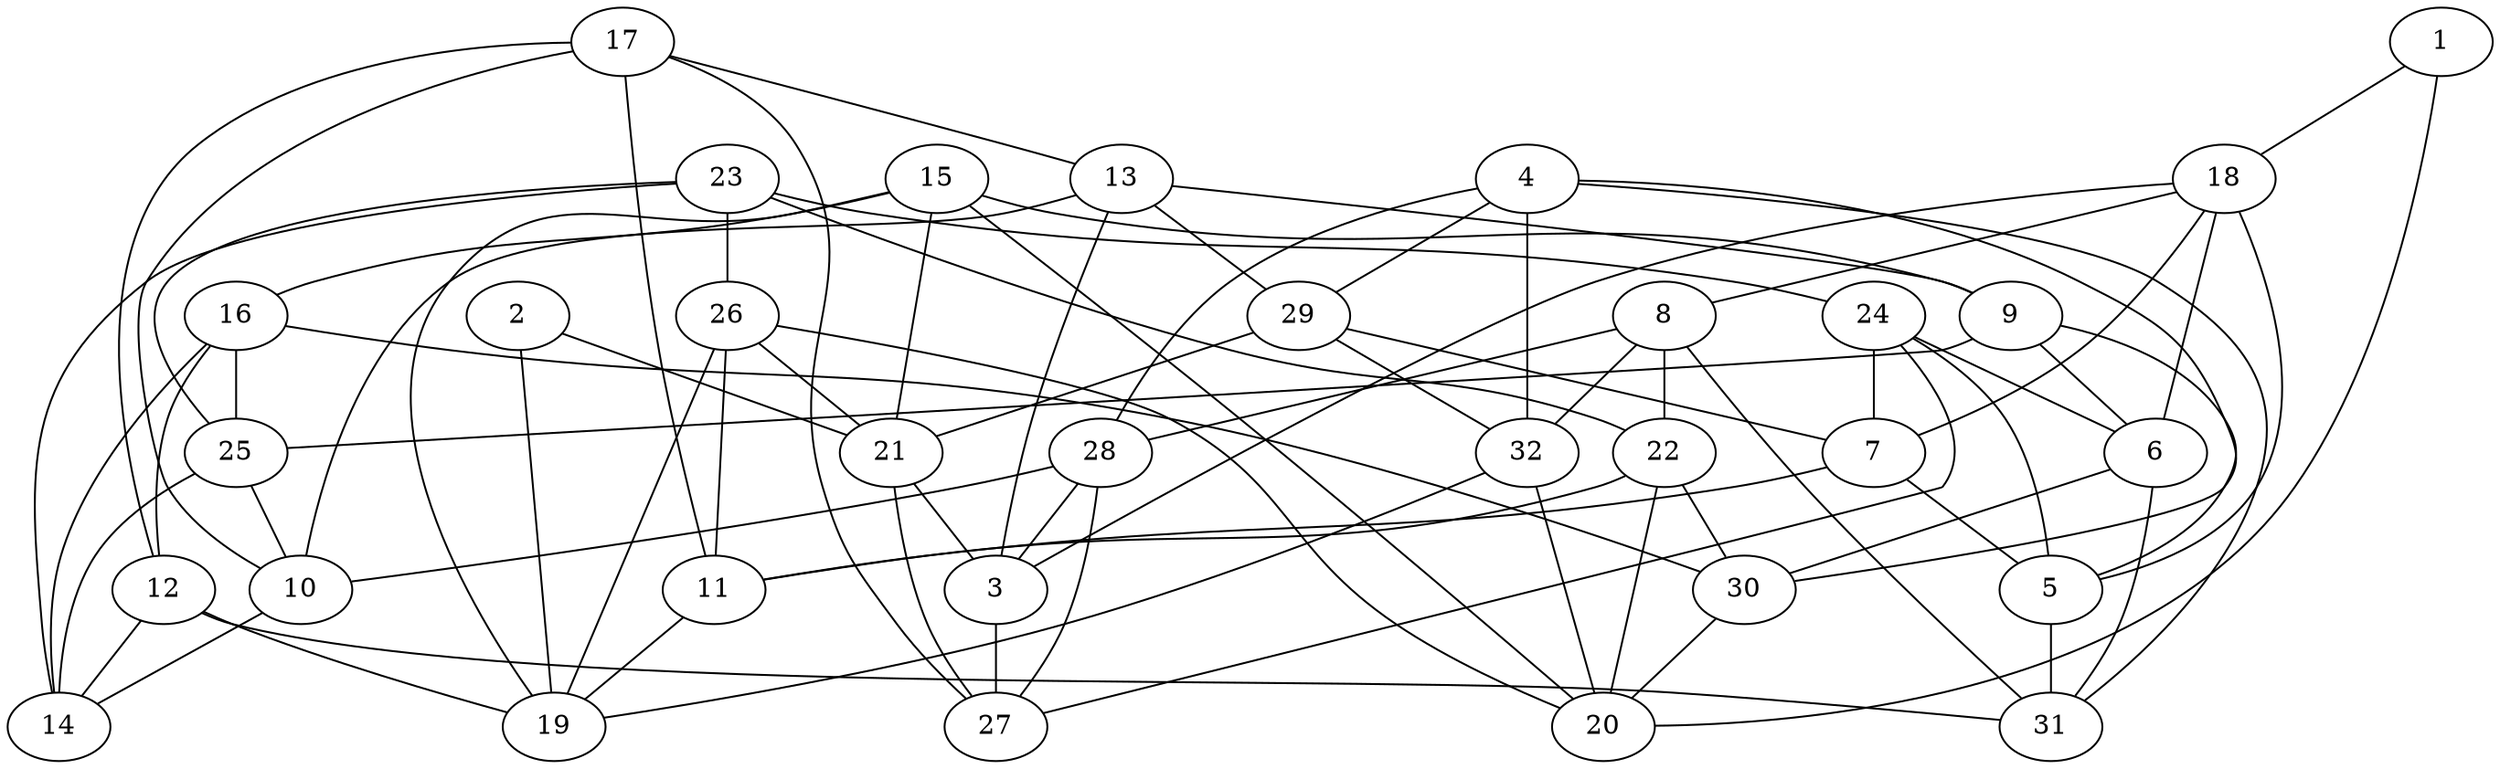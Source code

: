graph G {
18 -- 3;
18 -- 5;
18 -- 6;
18 -- 7;
18 -- 8;
4 -- 32;
4 -- 31;
4 -- 30;
4 -- 29;
4 -- 28;
17 -- 27;
17 -- 10;
17 -- 11;
17 -- 12;
17 -- 13;
23 -- 24;
23 -- 26;
23 -- 25;
23 -- 22;
23 -- 14;
15 -- 16;
15 -- 9;
15 -- 19;
15 -- 20;
15 -- 21;
26 -- 11;
26 -- 19;
26 -- 20;
26 -- 21;
24 -- 5;
24 -- 6;
24 -- 7;
24 -- 27;
8 -- 31;
8 -- 32;
8 -- 28;
8 -- 22;
16 -- 14;
16 -- 12;
16 -- 25;
16 -- 30;
13 -- 9;
13 -- 29;
13 -- 3;
13 -- 10;
28 -- 27;
28 -- 3;
28 -- 10;
29 -- 7;
29 -- 21;
29 -- 32;
22 -- 20;
22 -- 11;
22 -- 30;
9 -- 6;
9 -- 25;
9 -- 5;
12 -- 19;
12 -- 31;
12 -- 14;
25 -- 10;
25 -- 14;
21 -- 27;
21 -- 3;
7 -- 5;
7 -- 11;
6 -- 31;
6 -- 30;
32 -- 20;
32 -- 19;
30 -- 20;
5 -- 31;
11 -- 19;
3 -- 27;
10 -- 14;
1 -- 18;
2 -- 19;
1 -- 20;
2 -- 21;
}